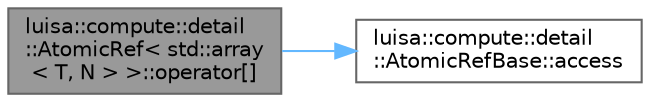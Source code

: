digraph "luisa::compute::detail::AtomicRef&lt; std::array&lt; T, N &gt; &gt;::operator[]"
{
 // LATEX_PDF_SIZE
  bgcolor="transparent";
  edge [fontname=Helvetica,fontsize=10,labelfontname=Helvetica,labelfontsize=10];
  node [fontname=Helvetica,fontsize=10,shape=box,height=0.2,width=0.4];
  rankdir="LR";
  Node1 [id="Node000001",label="luisa::compute::detail\l::AtomicRef\< std::array\l\< T, N \> \>::operator[]",height=0.2,width=0.4,color="gray40", fillcolor="grey60", style="filled", fontcolor="black",tooltip=" "];
  Node1 -> Node2 [id="edge1_Node000001_Node000002",color="steelblue1",style="solid",tooltip=" "];
  Node2 [id="Node000002",label="luisa::compute::detail\l::AtomicRefBase::access",height=0.2,width=0.4,color="grey40", fillcolor="white", style="filled",URL="$classluisa_1_1compute_1_1detail_1_1_atomic_ref_base.html#a9b87549d90386b07ede2dde287514342",tooltip=" "];
}

